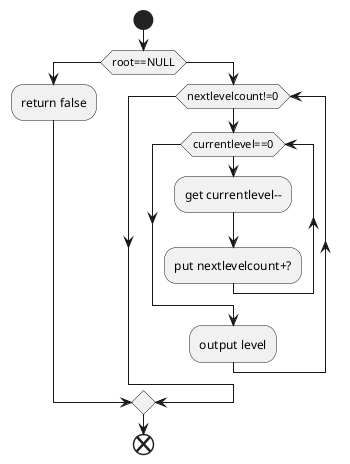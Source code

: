 @startuml
start
    if(root==NULL)then
        :return false;
    else
        while(nextlevelcount!=0)
            while(currentlevel==0)
                :get currentlevel--;
                :put nextlevelcount+?;
            endwhile
            :output level;
        endwhile
    endif
end
@enduml